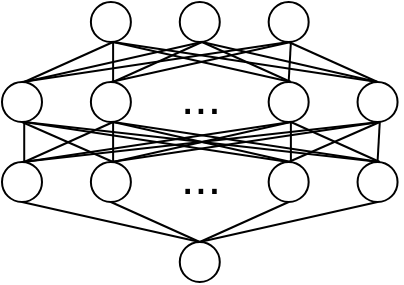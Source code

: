 <mxfile version="26.0.4">
  <diagram name="Page-1" id="mfiXKclypvWDG6BvOQ2L">
    <mxGraphModel dx="1434" dy="866" grid="1" gridSize="10" guides="1" tooltips="1" connect="1" arrows="1" fold="1" page="1" pageScale="1" pageWidth="850" pageHeight="1100" math="0" shadow="0">
      <root>
        <mxCell id="0" />
        <mxCell id="1" parent="0" />
        <mxCell id="4HzKC9ExeSz_yOe2cDUs-63" value="" style="group" vertex="1" connectable="0" parent="1">
          <mxGeometry x="80" y="200" width="200" height="140" as="geometry" />
        </mxCell>
        <mxCell id="4HzKC9ExeSz_yOe2cDUs-1" value="" style="ellipse;whiteSpace=wrap;html=1;aspect=fixed;rotation=90;" vertex="1" parent="4HzKC9ExeSz_yOe2cDUs-63">
          <mxGeometry x="133.333" width="20" height="20" as="geometry" />
        </mxCell>
        <mxCell id="4HzKC9ExeSz_yOe2cDUs-2" value="" style="ellipse;whiteSpace=wrap;html=1;aspect=fixed;rotation=90;" vertex="1" parent="4HzKC9ExeSz_yOe2cDUs-63">
          <mxGeometry x="88.889" width="20" height="20" as="geometry" />
        </mxCell>
        <mxCell id="4HzKC9ExeSz_yOe2cDUs-3" value="" style="ellipse;whiteSpace=wrap;html=1;aspect=fixed;rotation=90;" vertex="1" parent="4HzKC9ExeSz_yOe2cDUs-63">
          <mxGeometry x="44.444" width="20" height="20" as="geometry" />
        </mxCell>
        <mxCell id="4HzKC9ExeSz_yOe2cDUs-4" value="" style="ellipse;whiteSpace=wrap;html=1;aspect=fixed;rotation=90;" vertex="1" parent="4HzKC9ExeSz_yOe2cDUs-63">
          <mxGeometry x="177.778" y="40" width="20" height="20" as="geometry" />
        </mxCell>
        <mxCell id="4HzKC9ExeSz_yOe2cDUs-5" value="" style="ellipse;whiteSpace=wrap;html=1;aspect=fixed;rotation=90;" vertex="1" parent="4HzKC9ExeSz_yOe2cDUs-63">
          <mxGeometry x="133.333" y="40" width="20" height="20" as="geometry" />
        </mxCell>
        <mxCell id="4HzKC9ExeSz_yOe2cDUs-7" value="" style="ellipse;whiteSpace=wrap;html=1;aspect=fixed;rotation=90;" vertex="1" parent="4HzKC9ExeSz_yOe2cDUs-63">
          <mxGeometry x="44.444" y="40" width="20" height="20" as="geometry" />
        </mxCell>
        <mxCell id="4HzKC9ExeSz_yOe2cDUs-8" value="" style="ellipse;whiteSpace=wrap;html=1;aspect=fixed;rotation=90;" vertex="1" parent="4HzKC9ExeSz_yOe2cDUs-63">
          <mxGeometry y="40" width="20" height="20" as="geometry" />
        </mxCell>
        <mxCell id="4HzKC9ExeSz_yOe2cDUs-9" value="" style="ellipse;whiteSpace=wrap;html=1;aspect=fixed;rotation=90;" vertex="1" parent="4HzKC9ExeSz_yOe2cDUs-63">
          <mxGeometry x="177.778" y="80" width="20" height="20" as="geometry" />
        </mxCell>
        <mxCell id="4HzKC9ExeSz_yOe2cDUs-10" value="" style="ellipse;whiteSpace=wrap;html=1;aspect=fixed;rotation=90;" vertex="1" parent="4HzKC9ExeSz_yOe2cDUs-63">
          <mxGeometry x="133.333" y="80" width="20" height="20" as="geometry" />
        </mxCell>
        <mxCell id="4HzKC9ExeSz_yOe2cDUs-12" value="" style="ellipse;whiteSpace=wrap;html=1;aspect=fixed;rotation=90;" vertex="1" parent="4HzKC9ExeSz_yOe2cDUs-63">
          <mxGeometry x="44.444" y="80" width="20" height="20" as="geometry" />
        </mxCell>
        <mxCell id="4HzKC9ExeSz_yOe2cDUs-13" value="" style="ellipse;whiteSpace=wrap;html=1;aspect=fixed;rotation=90;" vertex="1" parent="4HzKC9ExeSz_yOe2cDUs-63">
          <mxGeometry y="80" width="20" height="20" as="geometry" />
        </mxCell>
        <mxCell id="4HzKC9ExeSz_yOe2cDUs-14" value="" style="ellipse;whiteSpace=wrap;html=1;aspect=fixed;rotation=90;" vertex="1" parent="4HzKC9ExeSz_yOe2cDUs-63">
          <mxGeometry x="88.889" y="120" width="20" height="20" as="geometry" />
        </mxCell>
        <mxCell id="4HzKC9ExeSz_yOe2cDUs-15" value="" style="endArrow=none;html=1;rounded=0;exitX=1;exitY=0.5;exitDx=0;exitDy=0;entryX=0;entryY=0.5;entryDx=0;entryDy=0;" edge="1" parent="4HzKC9ExeSz_yOe2cDUs-63" source="4HzKC9ExeSz_yOe2cDUs-1" target="4HzKC9ExeSz_yOe2cDUs-4">
          <mxGeometry width="50" height="50" relative="1" as="geometry">
            <mxPoint x="27.778" y="140" as="sourcePoint" />
            <mxPoint x="55.556" y="165" as="targetPoint" />
          </mxGeometry>
        </mxCell>
        <mxCell id="4HzKC9ExeSz_yOe2cDUs-16" value="" style="endArrow=none;html=1;rounded=0;entryX=0;entryY=0.5;entryDx=0;entryDy=0;" edge="1" parent="4HzKC9ExeSz_yOe2cDUs-63" target="4HzKC9ExeSz_yOe2cDUs-5">
          <mxGeometry width="50" height="50" relative="1" as="geometry">
            <mxPoint x="144.444" y="20" as="sourcePoint" />
            <mxPoint x="183.333" y="45" as="targetPoint" />
          </mxGeometry>
        </mxCell>
        <mxCell id="4HzKC9ExeSz_yOe2cDUs-18" value="" style="endArrow=none;html=1;rounded=0;entryX=0;entryY=0.5;entryDx=0;entryDy=0;" edge="1" parent="4HzKC9ExeSz_yOe2cDUs-63" target="4HzKC9ExeSz_yOe2cDUs-7">
          <mxGeometry width="50" height="50" relative="1" as="geometry">
            <mxPoint x="144.444" y="20" as="sourcePoint" />
            <mxPoint x="94.444" y="45" as="targetPoint" />
          </mxGeometry>
        </mxCell>
        <mxCell id="4HzKC9ExeSz_yOe2cDUs-19" value="" style="endArrow=none;html=1;rounded=0;entryX=0;entryY=0.5;entryDx=0;entryDy=0;exitX=1;exitY=0.5;exitDx=0;exitDy=0;" edge="1" parent="4HzKC9ExeSz_yOe2cDUs-63" source="4HzKC9ExeSz_yOe2cDUs-1" target="4HzKC9ExeSz_yOe2cDUs-8">
          <mxGeometry width="50" height="50" relative="1" as="geometry">
            <mxPoint x="134.444" y="26.0" as="sourcePoint" />
            <mxPoint x="50" y="45" as="targetPoint" />
          </mxGeometry>
        </mxCell>
        <mxCell id="4HzKC9ExeSz_yOe2cDUs-20" value="" style="endArrow=none;html=1;rounded=0;exitX=1;exitY=0.5;exitDx=0;exitDy=0;entryX=0;entryY=0.5;entryDx=0;entryDy=0;" edge="1" parent="4HzKC9ExeSz_yOe2cDUs-63">
          <mxGeometry width="50" height="50" relative="1" as="geometry">
            <mxPoint x="100" y="20" as="sourcePoint" />
            <mxPoint x="144.444" y="40" as="targetPoint" />
          </mxGeometry>
        </mxCell>
        <mxCell id="4HzKC9ExeSz_yOe2cDUs-22" value="" style="endArrow=none;html=1;rounded=0;entryX=0;entryY=0.5;entryDx=0;entryDy=0;" edge="1" parent="4HzKC9ExeSz_yOe2cDUs-63">
          <mxGeometry width="50" height="50" relative="1" as="geometry">
            <mxPoint x="100" y="20" as="sourcePoint" />
            <mxPoint x="55.556" y="40" as="targetPoint" />
          </mxGeometry>
        </mxCell>
        <mxCell id="4HzKC9ExeSz_yOe2cDUs-23" value="" style="endArrow=none;html=1;rounded=0;entryX=0;entryY=0.5;entryDx=0;entryDy=0;" edge="1" parent="4HzKC9ExeSz_yOe2cDUs-63">
          <mxGeometry width="50" height="50" relative="1" as="geometry">
            <mxPoint x="100" y="20" as="sourcePoint" />
            <mxPoint x="11.111" y="40" as="targetPoint" />
          </mxGeometry>
        </mxCell>
        <mxCell id="4HzKC9ExeSz_yOe2cDUs-24" value="" style="endArrow=none;html=1;rounded=0;entryX=0;entryY=0.5;entryDx=0;entryDy=0;exitX=1;exitY=0.5;exitDx=0;exitDy=0;" edge="1" parent="4HzKC9ExeSz_yOe2cDUs-63" target="4HzKC9ExeSz_yOe2cDUs-4">
          <mxGeometry width="50" height="50" relative="1" as="geometry">
            <mxPoint x="100" y="20" as="sourcePoint" />
            <mxPoint x="-33.333" y="40" as="targetPoint" />
          </mxGeometry>
        </mxCell>
        <mxCell id="4HzKC9ExeSz_yOe2cDUs-26" value="" style="endArrow=none;html=1;rounded=0;entryX=0;entryY=0.5;entryDx=0;entryDy=0;" edge="1" parent="4HzKC9ExeSz_yOe2cDUs-63">
          <mxGeometry width="50" height="50" relative="1" as="geometry">
            <mxPoint x="55.556" y="20" as="sourcePoint" />
            <mxPoint x="55.556" y="40" as="targetPoint" />
          </mxGeometry>
        </mxCell>
        <mxCell id="4HzKC9ExeSz_yOe2cDUs-27" value="" style="endArrow=none;html=1;rounded=0;entryX=0;entryY=0.5;entryDx=0;entryDy=0;" edge="1" parent="4HzKC9ExeSz_yOe2cDUs-63">
          <mxGeometry width="50" height="50" relative="1" as="geometry">
            <mxPoint x="55.556" y="20" as="sourcePoint" />
            <mxPoint x="11.111" y="40" as="targetPoint" />
          </mxGeometry>
        </mxCell>
        <mxCell id="4HzKC9ExeSz_yOe2cDUs-28" value="" style="endArrow=none;html=1;rounded=0;entryX=0;entryY=0.5;entryDx=0;entryDy=0;" edge="1" parent="4HzKC9ExeSz_yOe2cDUs-63" target="4HzKC9ExeSz_yOe2cDUs-4">
          <mxGeometry width="50" height="50" relative="1" as="geometry">
            <mxPoint x="55.556" y="20" as="sourcePoint" />
            <mxPoint x="-33.333" y="40" as="targetPoint" />
          </mxGeometry>
        </mxCell>
        <mxCell id="4HzKC9ExeSz_yOe2cDUs-29" value="" style="endArrow=none;html=1;rounded=0;entryX=0;entryY=0.5;entryDx=0;entryDy=0;exitX=1;exitY=0.5;exitDx=0;exitDy=0;" edge="1" parent="4HzKC9ExeSz_yOe2cDUs-63">
          <mxGeometry width="50" height="50" relative="1" as="geometry">
            <mxPoint x="55.556" y="20" as="sourcePoint" />
            <mxPoint x="144.444" y="40" as="targetPoint" />
          </mxGeometry>
        </mxCell>
        <mxCell id="4HzKC9ExeSz_yOe2cDUs-30" value="" style="endArrow=none;html=1;rounded=0;exitX=1;exitY=0.5;exitDx=0;exitDy=0;entryX=0;entryY=0.5;entryDx=0;entryDy=0;" edge="1" parent="4HzKC9ExeSz_yOe2cDUs-63">
          <mxGeometry width="50" height="50" relative="1" as="geometry">
            <mxPoint x="144.444" y="60" as="sourcePoint" />
            <mxPoint x="188.889" y="80" as="targetPoint" />
          </mxGeometry>
        </mxCell>
        <mxCell id="4HzKC9ExeSz_yOe2cDUs-31" value="" style="endArrow=none;html=1;rounded=0;entryX=0;entryY=0.5;entryDx=0;entryDy=0;" edge="1" parent="4HzKC9ExeSz_yOe2cDUs-63">
          <mxGeometry width="50" height="50" relative="1" as="geometry">
            <mxPoint x="144.444" y="60" as="sourcePoint" />
            <mxPoint x="144.444" y="80" as="targetPoint" />
          </mxGeometry>
        </mxCell>
        <mxCell id="4HzKC9ExeSz_yOe2cDUs-33" value="" style="endArrow=none;html=1;rounded=0;entryX=0;entryY=0.5;entryDx=0;entryDy=0;" edge="1" parent="4HzKC9ExeSz_yOe2cDUs-63">
          <mxGeometry width="50" height="50" relative="1" as="geometry">
            <mxPoint x="144.444" y="60" as="sourcePoint" />
            <mxPoint x="55.556" y="80" as="targetPoint" />
          </mxGeometry>
        </mxCell>
        <mxCell id="4HzKC9ExeSz_yOe2cDUs-34" value="" style="endArrow=none;html=1;rounded=0;entryX=0;entryY=0.5;entryDx=0;entryDy=0;exitX=1;exitY=0.5;exitDx=0;exitDy=0;" edge="1" parent="4HzKC9ExeSz_yOe2cDUs-63">
          <mxGeometry width="50" height="50" relative="1" as="geometry">
            <mxPoint x="144.444" y="60" as="sourcePoint" />
            <mxPoint x="11.111" y="80" as="targetPoint" />
          </mxGeometry>
        </mxCell>
        <mxCell id="4HzKC9ExeSz_yOe2cDUs-41" value="" style="endArrow=none;html=1;rounded=0;entryX=0;entryY=0.5;entryDx=0;entryDy=0;" edge="1" parent="4HzKC9ExeSz_yOe2cDUs-63">
          <mxGeometry width="50" height="50" relative="1" as="geometry">
            <mxPoint x="55.556" y="60" as="sourcePoint" />
            <mxPoint x="55.556" y="80" as="targetPoint" />
          </mxGeometry>
        </mxCell>
        <mxCell id="4HzKC9ExeSz_yOe2cDUs-42" value="" style="endArrow=none;html=1;rounded=0;entryX=0;entryY=0.5;entryDx=0;entryDy=0;" edge="1" parent="4HzKC9ExeSz_yOe2cDUs-63">
          <mxGeometry width="50" height="50" relative="1" as="geometry">
            <mxPoint x="55.556" y="60" as="sourcePoint" />
            <mxPoint x="11.111" y="80" as="targetPoint" />
          </mxGeometry>
        </mxCell>
        <mxCell id="4HzKC9ExeSz_yOe2cDUs-43" value="" style="endArrow=none;html=1;rounded=0;entryX=0;entryY=0.5;entryDx=0;entryDy=0;" edge="1" parent="4HzKC9ExeSz_yOe2cDUs-63">
          <mxGeometry width="50" height="50" relative="1" as="geometry">
            <mxPoint x="55.556" y="60" as="sourcePoint" />
            <mxPoint x="188.889" y="80" as="targetPoint" />
          </mxGeometry>
        </mxCell>
        <mxCell id="4HzKC9ExeSz_yOe2cDUs-44" value="" style="endArrow=none;html=1;rounded=0;entryX=0;entryY=0.5;entryDx=0;entryDy=0;exitX=1;exitY=0.5;exitDx=0;exitDy=0;" edge="1" parent="4HzKC9ExeSz_yOe2cDUs-63">
          <mxGeometry width="50" height="50" relative="1" as="geometry">
            <mxPoint x="55.556" y="60" as="sourcePoint" />
            <mxPoint x="144.444" y="80" as="targetPoint" />
          </mxGeometry>
        </mxCell>
        <mxCell id="4HzKC9ExeSz_yOe2cDUs-45" value="" style="endArrow=none;html=1;rounded=0;entryX=0;entryY=0.5;entryDx=0;entryDy=0;" edge="1" parent="4HzKC9ExeSz_yOe2cDUs-63" target="4HzKC9ExeSz_yOe2cDUs-9">
          <mxGeometry width="50" height="50" relative="1" as="geometry">
            <mxPoint x="188.889" y="60" as="sourcePoint" />
            <mxPoint x="216.667" y="85" as="targetPoint" />
          </mxGeometry>
        </mxCell>
        <mxCell id="4HzKC9ExeSz_yOe2cDUs-46" value="" style="endArrow=none;html=1;rounded=0;" edge="1" parent="4HzKC9ExeSz_yOe2cDUs-63">
          <mxGeometry width="50" height="50" relative="1" as="geometry">
            <mxPoint x="11.111" y="60" as="sourcePoint" />
            <mxPoint x="188.889" y="80" as="targetPoint" />
          </mxGeometry>
        </mxCell>
        <mxCell id="4HzKC9ExeSz_yOe2cDUs-47" value="" style="endArrow=none;html=1;rounded=0;entryX=0;entryY=0.5;entryDx=0;entryDy=0;" edge="1" parent="4HzKC9ExeSz_yOe2cDUs-63">
          <mxGeometry width="50" height="50" relative="1" as="geometry">
            <mxPoint x="11.111" y="60" as="sourcePoint" />
            <mxPoint x="11.111" y="80" as="targetPoint" />
          </mxGeometry>
        </mxCell>
        <mxCell id="4HzKC9ExeSz_yOe2cDUs-48" value="" style="endArrow=none;html=1;rounded=0;entryX=0;entryY=0.5;entryDx=0;entryDy=0;exitX=1;exitY=0.5;exitDx=0;exitDy=0;" edge="1" parent="4HzKC9ExeSz_yOe2cDUs-63" target="4HzKC9ExeSz_yOe2cDUs-13">
          <mxGeometry width="50" height="50" relative="1" as="geometry">
            <mxPoint x="188.889" y="60" as="sourcePoint" />
            <mxPoint x="55.556" y="80" as="targetPoint" />
          </mxGeometry>
        </mxCell>
        <mxCell id="4HzKC9ExeSz_yOe2cDUs-49" value="" style="endArrow=none;html=1;rounded=0;entryX=0;entryY=0.5;entryDx=0;entryDy=0;" edge="1" parent="4HzKC9ExeSz_yOe2cDUs-63" target="4HzKC9ExeSz_yOe2cDUs-10">
          <mxGeometry width="50" height="50" relative="1" as="geometry">
            <mxPoint x="188.889" y="60" as="sourcePoint" />
            <mxPoint x="116.667" y="15" as="targetPoint" />
          </mxGeometry>
        </mxCell>
        <mxCell id="4HzKC9ExeSz_yOe2cDUs-51" value="" style="endArrow=none;html=1;rounded=0;entryX=0;entryY=0.5;entryDx=0;entryDy=0;" edge="1" parent="4HzKC9ExeSz_yOe2cDUs-63" target="4HzKC9ExeSz_yOe2cDUs-12">
          <mxGeometry width="50" height="50" relative="1" as="geometry">
            <mxPoint x="188.889" y="60" as="sourcePoint" />
            <mxPoint x="133.333" y="90" as="targetPoint" />
          </mxGeometry>
        </mxCell>
        <mxCell id="4HzKC9ExeSz_yOe2cDUs-52" value="" style="endArrow=none;html=1;rounded=0;entryX=0;entryY=0.5;entryDx=0;entryDy=0;" edge="1" parent="4HzKC9ExeSz_yOe2cDUs-63" target="4HzKC9ExeSz_yOe2cDUs-10">
          <mxGeometry width="50" height="50" relative="1" as="geometry">
            <mxPoint x="11.111" y="60" as="sourcePoint" />
            <mxPoint x="183.333" y="85" as="targetPoint" />
          </mxGeometry>
        </mxCell>
        <mxCell id="4HzKC9ExeSz_yOe2cDUs-54" value="" style="endArrow=none;html=1;rounded=0;exitX=1;exitY=0.5;exitDx=0;exitDy=0;" edge="1" parent="4HzKC9ExeSz_yOe2cDUs-63" source="4HzKC9ExeSz_yOe2cDUs-8">
          <mxGeometry width="50" height="50" relative="1" as="geometry">
            <mxPoint x="-5.556" y="75.0" as="sourcePoint" />
            <mxPoint x="55.556" y="80" as="targetPoint" />
          </mxGeometry>
        </mxCell>
        <mxCell id="4HzKC9ExeSz_yOe2cDUs-55" value="" style="endArrow=none;html=1;rounded=0;entryX=1;entryY=0.5;entryDx=0;entryDy=0;exitX=0;exitY=0.5;exitDx=0;exitDy=0;" edge="1" parent="4HzKC9ExeSz_yOe2cDUs-63" source="4HzKC9ExeSz_yOe2cDUs-14" target="4HzKC9ExeSz_yOe2cDUs-9">
          <mxGeometry width="50" height="50" relative="1" as="geometry">
            <mxPoint x="-11.111" y="80" as="sourcePoint" />
            <mxPoint x="166.667" y="100.0" as="targetPoint" />
          </mxGeometry>
        </mxCell>
        <mxCell id="4HzKC9ExeSz_yOe2cDUs-56" value="" style="endArrow=none;html=1;rounded=0;entryX=1;entryY=0.5;entryDx=0;entryDy=0;exitX=0;exitY=0.5;exitDx=0;exitDy=0;" edge="1" parent="4HzKC9ExeSz_yOe2cDUs-63" source="4HzKC9ExeSz_yOe2cDUs-14" target="4HzKC9ExeSz_yOe2cDUs-10">
          <mxGeometry width="50" height="50" relative="1" as="geometry">
            <mxPoint x="-16.667" y="85" as="sourcePoint" />
            <mxPoint x="161.111" y="105" as="targetPoint" />
          </mxGeometry>
        </mxCell>
        <mxCell id="4HzKC9ExeSz_yOe2cDUs-58" value="" style="endArrow=none;html=1;rounded=0;entryX=0;entryY=0.5;entryDx=0;entryDy=0;exitX=1;exitY=0.5;exitDx=0;exitDy=0;" edge="1" parent="4HzKC9ExeSz_yOe2cDUs-63" source="4HzKC9ExeSz_yOe2cDUs-12" target="4HzKC9ExeSz_yOe2cDUs-14">
          <mxGeometry width="50" height="50" relative="1" as="geometry">
            <mxPoint x="-27.778" y="95" as="sourcePoint" />
            <mxPoint x="150" y="115" as="targetPoint" />
          </mxGeometry>
        </mxCell>
        <mxCell id="4HzKC9ExeSz_yOe2cDUs-59" value="" style="endArrow=none;html=1;rounded=0;entryX=0;entryY=0.5;entryDx=0;entryDy=0;exitX=1;exitY=0.5;exitDx=0;exitDy=0;" edge="1" parent="4HzKC9ExeSz_yOe2cDUs-63" source="4HzKC9ExeSz_yOe2cDUs-13" target="4HzKC9ExeSz_yOe2cDUs-14">
          <mxGeometry width="50" height="50" relative="1" as="geometry">
            <mxPoint x="-33.333" y="100.0" as="sourcePoint" />
            <mxPoint x="144.444" y="120" as="targetPoint" />
          </mxGeometry>
        </mxCell>
        <mxCell id="4HzKC9ExeSz_yOe2cDUs-61" value="&lt;font style=&quot;font-size: 24px;&quot;&gt;...&lt;/font&gt;" style="text;html=1;align=center;verticalAlign=middle;whiteSpace=wrap;rounded=0;" vertex="1" parent="4HzKC9ExeSz_yOe2cDUs-63">
          <mxGeometry x="83.333" y="40" width="33.333" height="15" as="geometry" />
        </mxCell>
        <mxCell id="4HzKC9ExeSz_yOe2cDUs-62" value="&lt;font style=&quot;font-size: 24px;&quot;&gt;...&lt;/font&gt;" style="text;html=1;align=center;verticalAlign=middle;whiteSpace=wrap;rounded=0;" vertex="1" parent="4HzKC9ExeSz_yOe2cDUs-63">
          <mxGeometry x="83.333" y="80" width="33.333" height="15" as="geometry" />
        </mxCell>
      </root>
    </mxGraphModel>
  </diagram>
</mxfile>
